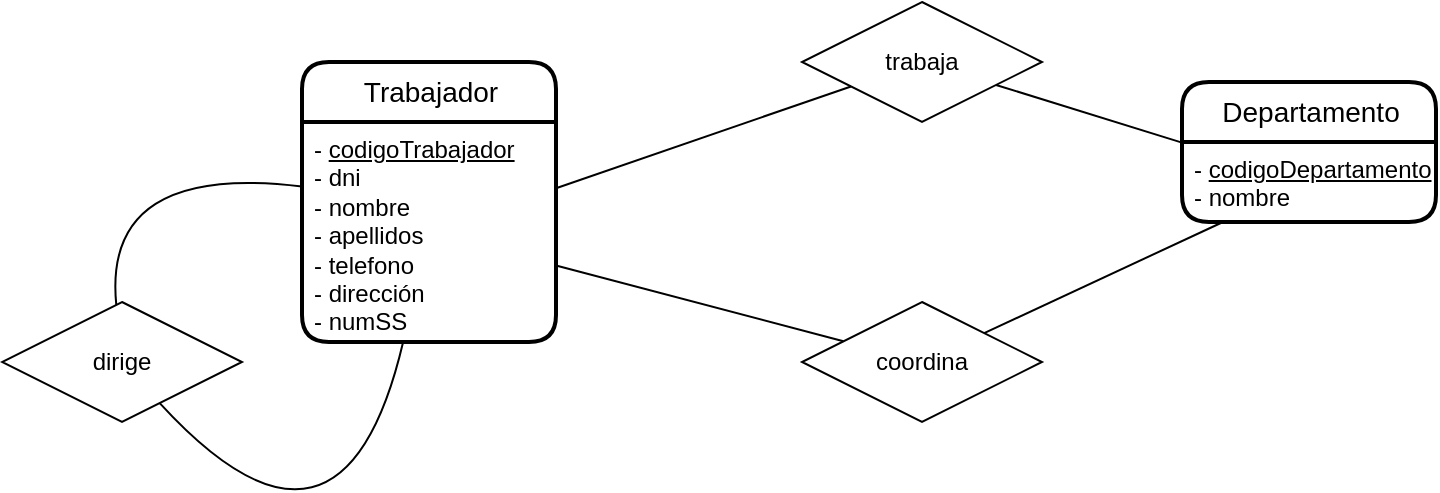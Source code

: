 <mxfile version="20.1.2" type="github">
  <diagram id="wky_A706Md2P9mNeTp39" name="Pàgina-1">
    <mxGraphModel dx="1102" dy="1755" grid="1" gridSize="10" guides="1" tooltips="1" connect="1" arrows="1" fold="1" page="1" pageScale="1" pageWidth="827" pageHeight="1169" math="0" shadow="0">
      <root>
        <mxCell id="0" />
        <mxCell id="1" parent="0" />
        <mxCell id="9AbGmwq4OvZop5vTEiyq-4" value="Trabajador" style="swimlane;childLayout=stackLayout;horizontal=1;startSize=30;horizontalStack=0;rounded=1;fontSize=14;fontStyle=0;strokeWidth=2;resizeParent=0;resizeLast=1;shadow=0;dashed=0;align=center;html=1;" vertex="1" parent="1">
          <mxGeometry x="190" y="-190" width="127" height="140" as="geometry" />
        </mxCell>
        <mxCell id="9AbGmwq4OvZop5vTEiyq-5" value="&lt;div&gt;- &lt;u&gt;codigoTrabajador&lt;/u&gt;&lt;/div&gt;&lt;div&gt;- dni&lt;/div&gt;&lt;div&gt;- nombre&lt;/div&gt;&lt;div&gt;- apellidos&lt;/div&gt;&lt;div&gt;- telefono&lt;/div&gt;&lt;div&gt;- dirección&lt;/div&gt;&lt;div&gt;- numSS&lt;/div&gt;&lt;div&gt;&lt;br&gt;&lt;/div&gt;" style="align=left;strokeColor=none;fillColor=none;spacingLeft=4;fontSize=12;verticalAlign=top;resizable=0;rotatable=0;part=1;html=1;" vertex="1" parent="9AbGmwq4OvZop5vTEiyq-4">
          <mxGeometry y="30" width="127" height="110" as="geometry" />
        </mxCell>
        <mxCell id="9AbGmwq4OvZop5vTEiyq-8" value="Departamento" style="swimlane;childLayout=stackLayout;horizontal=1;startSize=30;horizontalStack=0;rounded=1;fontSize=14;fontStyle=0;strokeWidth=2;resizeParent=0;resizeLast=1;shadow=0;dashed=0;align=center;html=1;" vertex="1" parent="1">
          <mxGeometry x="630" y="-180" width="127" height="70" as="geometry" />
        </mxCell>
        <mxCell id="9AbGmwq4OvZop5vTEiyq-9" value="&lt;div&gt;- &lt;u&gt;codigoDepartamento&lt;/u&gt;&lt;/div&gt;&lt;div&gt;- nombre&lt;/div&gt;&lt;div&gt;&lt;br&gt;&lt;/div&gt;" style="align=left;strokeColor=none;fillColor=none;spacingLeft=4;fontSize=12;verticalAlign=top;resizable=0;rotatable=0;part=1;html=1;" vertex="1" parent="9AbGmwq4OvZop5vTEiyq-8">
          <mxGeometry y="30" width="127" height="40" as="geometry" />
        </mxCell>
        <mxCell id="9AbGmwq4OvZop5vTEiyq-10" value="coordina" style="shape=rhombus;perimeter=rhombusPerimeter;whiteSpace=wrap;html=1;align=center;" vertex="1" parent="1">
          <mxGeometry x="440" y="-70" width="120" height="60" as="geometry" />
        </mxCell>
        <mxCell id="9AbGmwq4OvZop5vTEiyq-11" value="trabaja" style="shape=rhombus;perimeter=rhombusPerimeter;whiteSpace=wrap;html=1;align=center;" vertex="1" parent="1">
          <mxGeometry x="440" y="-220" width="120" height="60" as="geometry" />
        </mxCell>
        <mxCell id="9AbGmwq4OvZop5vTEiyq-12" value="dirige" style="shape=rhombus;perimeter=rhombusPerimeter;whiteSpace=wrap;html=1;align=center;" vertex="1" parent="1">
          <mxGeometry x="40" y="-70" width="120" height="60" as="geometry" />
        </mxCell>
        <mxCell id="9AbGmwq4OvZop5vTEiyq-13" value="" style="endArrow=none;html=1;rounded=0;" edge="1" parent="1" source="9AbGmwq4OvZop5vTEiyq-5" target="9AbGmwq4OvZop5vTEiyq-10">
          <mxGeometry relative="1" as="geometry">
            <mxPoint x="330" y="-50" as="sourcePoint" />
            <mxPoint x="490" y="-50" as="targetPoint" />
          </mxGeometry>
        </mxCell>
        <mxCell id="9AbGmwq4OvZop5vTEiyq-14" value="" style="endArrow=none;html=1;rounded=0;" edge="1" parent="1" source="9AbGmwq4OvZop5vTEiyq-9" target="9AbGmwq4OvZop5vTEiyq-10">
          <mxGeometry relative="1" as="geometry">
            <mxPoint x="327" y="-78.256" as="sourcePoint" />
            <mxPoint x="470.717" y="-40.359" as="targetPoint" />
          </mxGeometry>
        </mxCell>
        <mxCell id="9AbGmwq4OvZop5vTEiyq-15" value="" style="endArrow=none;html=1;rounded=0;" edge="1" parent="1" source="9AbGmwq4OvZop5vTEiyq-9" target="9AbGmwq4OvZop5vTEiyq-11">
          <mxGeometry relative="1" as="geometry">
            <mxPoint x="660.5" y="-100" as="sourcePoint" />
            <mxPoint x="541.084" y="-44.458" as="targetPoint" />
          </mxGeometry>
        </mxCell>
        <mxCell id="9AbGmwq4OvZop5vTEiyq-16" value="" style="endArrow=none;html=1;rounded=0;" edge="1" parent="1" source="9AbGmwq4OvZop5vTEiyq-11" target="9AbGmwq4OvZop5vTEiyq-5">
          <mxGeometry relative="1" as="geometry">
            <mxPoint x="640" y="-139.69" as="sourcePoint" />
            <mxPoint x="547.033" y="-168.517" as="targetPoint" />
          </mxGeometry>
        </mxCell>
        <mxCell id="9AbGmwq4OvZop5vTEiyq-17" value="" style="endArrow=none;html=1;curved=1;" edge="1" parent="1" source="9AbGmwq4OvZop5vTEiyq-4" target="9AbGmwq4OvZop5vTEiyq-12">
          <mxGeometry relative="1" as="geometry">
            <mxPoint x="290" y="-220" as="sourcePoint" />
            <mxPoint x="327" y="-116.897" as="targetPoint" />
            <Array as="points">
              <mxPoint x="90" y="-140" />
            </Array>
          </mxGeometry>
        </mxCell>
        <mxCell id="9AbGmwq4OvZop5vTEiyq-18" value="" style="endArrow=none;html=1;curved=1;" edge="1" parent="1" source="9AbGmwq4OvZop5vTEiyq-5" target="9AbGmwq4OvZop5vTEiyq-12">
          <mxGeometry relative="1" as="geometry">
            <mxPoint x="280" y="-191.738" as="sourcePoint" />
            <mxPoint x="201.429" y="-268.256" as="targetPoint" />
            <Array as="points">
              <mxPoint x="210" y="80" />
            </Array>
          </mxGeometry>
        </mxCell>
      </root>
    </mxGraphModel>
  </diagram>
</mxfile>
